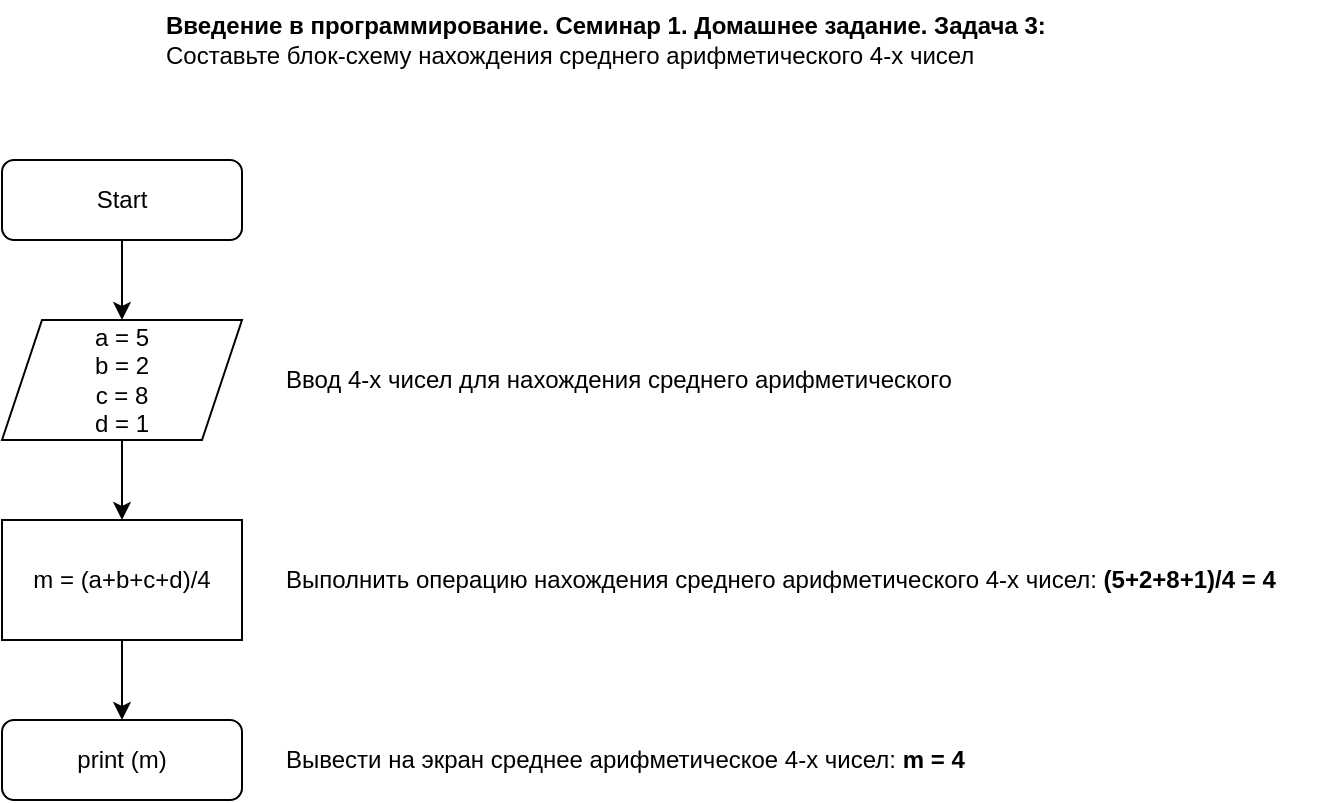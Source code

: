 <mxfile version="20.6.2" type="github">
  <diagram id="C5RBs43oDa-KdzZeNtuy" name="Page-1">
    <mxGraphModel dx="1422" dy="754" grid="1" gridSize="10" guides="1" tooltips="1" connect="1" arrows="1" fold="1" page="1" pageScale="1" pageWidth="827" pageHeight="1169" math="0" shadow="0">
      <root>
        <mxCell id="WIyWlLk6GJQsqaUBKTNV-0" />
        <mxCell id="WIyWlLk6GJQsqaUBKTNV-1" parent="WIyWlLk6GJQsqaUBKTNV-0" />
        <mxCell id="UpuIrZUS75lsAzmE8mgO-0" value="" style="edgeStyle=orthogonalEdgeStyle;rounded=0;orthogonalLoop=1;jettySize=auto;html=1;" edge="1" parent="WIyWlLk6GJQsqaUBKTNV-1" source="WIyWlLk6GJQsqaUBKTNV-3" target="wgisbZmIuAerijSlBTzZ-0">
          <mxGeometry relative="1" as="geometry" />
        </mxCell>
        <mxCell id="WIyWlLk6GJQsqaUBKTNV-3" value="Start" style="rounded=1;whiteSpace=wrap;html=1;fontSize=12;glass=0;strokeWidth=1;shadow=0;" parent="WIyWlLk6GJQsqaUBKTNV-1" vertex="1">
          <mxGeometry x="120" y="120" width="120" height="40" as="geometry" />
        </mxCell>
        <mxCell id="WIyWlLk6GJQsqaUBKTNV-11" value="print (m)" style="rounded=1;whiteSpace=wrap;html=1;fontSize=12;glass=0;strokeWidth=1;shadow=0;" parent="WIyWlLk6GJQsqaUBKTNV-1" vertex="1">
          <mxGeometry x="120" y="400" width="120" height="40" as="geometry" />
        </mxCell>
        <mxCell id="wgisbZmIuAerijSlBTzZ-4" value="" style="edgeStyle=orthogonalEdgeStyle;rounded=0;orthogonalLoop=1;jettySize=auto;html=1;" parent="WIyWlLk6GJQsqaUBKTNV-1" source="wgisbZmIuAerijSlBTzZ-0" target="wgisbZmIuAerijSlBTzZ-1" edge="1">
          <mxGeometry relative="1" as="geometry" />
        </mxCell>
        <mxCell id="wgisbZmIuAerijSlBTzZ-0" value="a = 5&lt;br&gt;b = 2&lt;br&gt;c = 8&lt;br&gt;d = 1" style="shape=parallelogram;perimeter=parallelogramPerimeter;whiteSpace=wrap;html=1;fixedSize=1;" parent="WIyWlLk6GJQsqaUBKTNV-1" vertex="1">
          <mxGeometry x="120" y="200" width="120" height="60" as="geometry" />
        </mxCell>
        <mxCell id="wgisbZmIuAerijSlBTzZ-11" value="" style="edgeStyle=orthogonalEdgeStyle;rounded=0;orthogonalLoop=1;jettySize=auto;html=1;" parent="WIyWlLk6GJQsqaUBKTNV-1" source="wgisbZmIuAerijSlBTzZ-1" target="WIyWlLk6GJQsqaUBKTNV-11" edge="1">
          <mxGeometry relative="1" as="geometry" />
        </mxCell>
        <mxCell id="wgisbZmIuAerijSlBTzZ-1" value="m = (a+b+c+d)/4" style="rounded=0;whiteSpace=wrap;html=1;" parent="WIyWlLk6GJQsqaUBKTNV-1" vertex="1">
          <mxGeometry x="120" y="300" width="120" height="60" as="geometry" />
        </mxCell>
        <mxCell id="wgisbZmIuAerijSlBTzZ-12" value="Выполнить операцию нахождения среднего арифметического 4-х чисел: &lt;b&gt;(5+2+8+1)/4 = 4&lt;/b&gt;" style="text;html=1;align=left;verticalAlign=middle;resizable=0;points=[];autosize=1;strokeColor=none;fillColor=none;" parent="WIyWlLk6GJQsqaUBKTNV-1" vertex="1">
          <mxGeometry x="260" y="315" width="520" height="30" as="geometry" />
        </mxCell>
        <mxCell id="wgisbZmIuAerijSlBTzZ-13" value="Вывести на экран среднее арифметическое 4-х чисел: &lt;b&gt;m = 4&lt;/b&gt;" style="text;html=1;align=left;verticalAlign=middle;resizable=0;points=[];autosize=1;strokeColor=none;fillColor=none;" parent="WIyWlLk6GJQsqaUBKTNV-1" vertex="1">
          <mxGeometry x="260" y="405" width="360" height="30" as="geometry" />
        </mxCell>
        <mxCell id="wgisbZmIuAerijSlBTzZ-14" value="Ввод 4-х чисел для нахождения среднего арифметического" style="text;html=1;align=left;verticalAlign=middle;resizable=0;points=[];autosize=1;strokeColor=none;fillColor=none;" parent="WIyWlLk6GJQsqaUBKTNV-1" vertex="1">
          <mxGeometry x="260" y="215" width="360" height="30" as="geometry" />
        </mxCell>
        <mxCell id="wgisbZmIuAerijSlBTzZ-15" value="&lt;b&gt;Введение в программирование. Семинар 1. Домашнее задание. Задача 3:&lt;br&gt;&lt;/b&gt;&lt;div&gt;Составьте блок-схему&amp;nbsp;&lt;span style=&quot;background-color: initial;&quot;&gt;нахождения среднего&amp;nbsp;&lt;/span&gt;&lt;span style=&quot;background-color: initial;&quot;&gt;арифметического 4-х&amp;nbsp;&lt;/span&gt;&lt;span style=&quot;background-color: initial;&quot;&gt;чисел&lt;/span&gt;&lt;/div&gt;" style="text;html=1;align=left;verticalAlign=middle;resizable=0;points=[];autosize=1;strokeColor=none;fillColor=none;" parent="WIyWlLk6GJQsqaUBKTNV-1" vertex="1">
          <mxGeometry x="200" y="40" width="460" height="40" as="geometry" />
        </mxCell>
      </root>
    </mxGraphModel>
  </diagram>
</mxfile>
